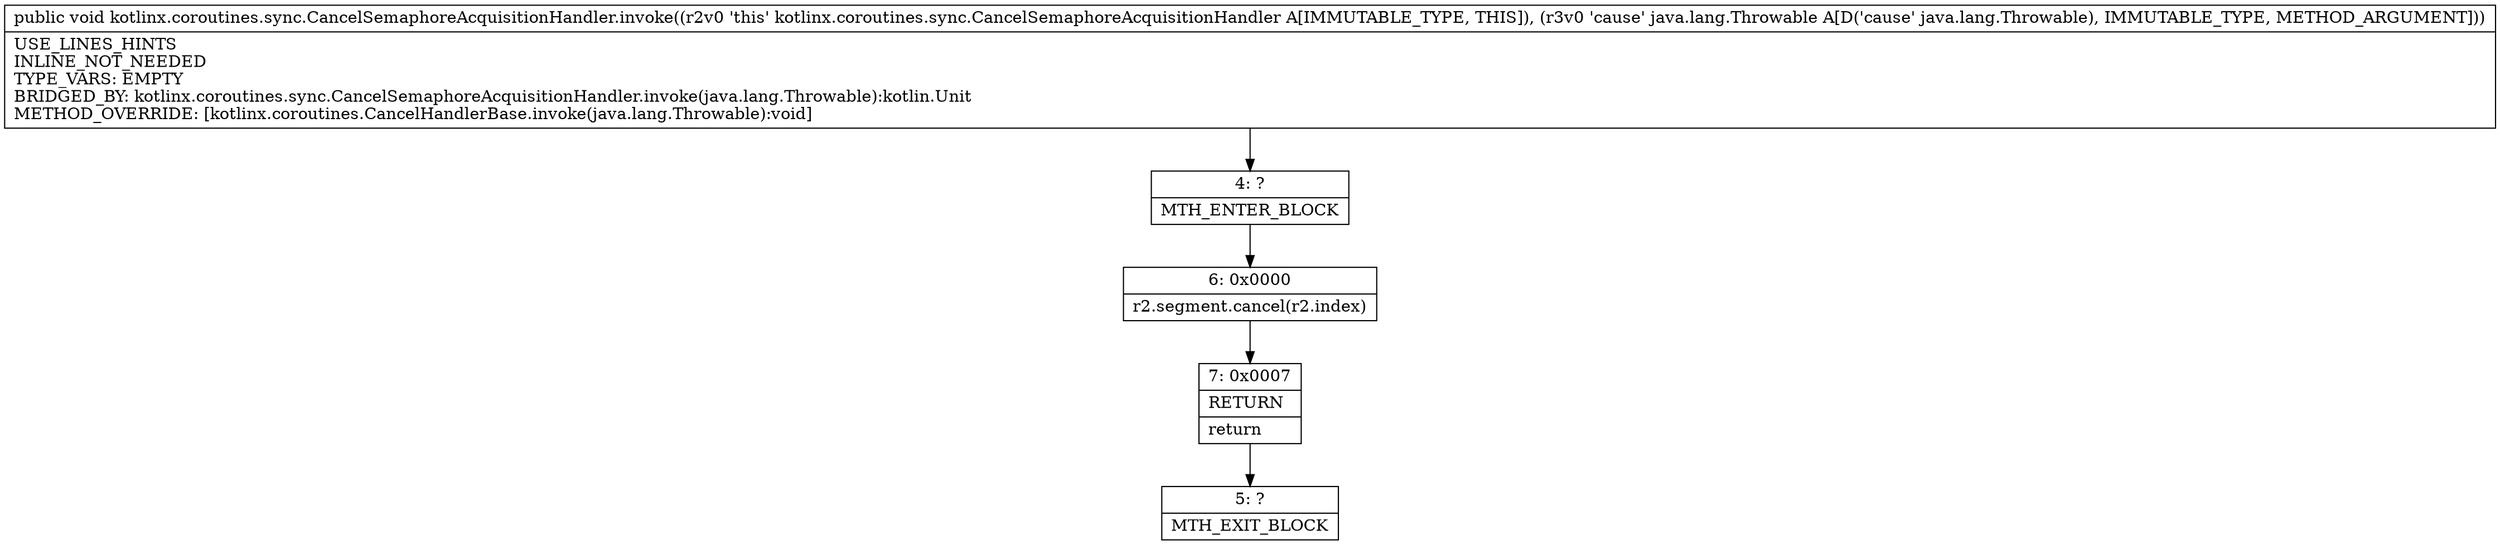 digraph "CFG forkotlinx.coroutines.sync.CancelSemaphoreAcquisitionHandler.invoke(Ljava\/lang\/Throwable;)V" {
Node_4 [shape=record,label="{4\:\ ?|MTH_ENTER_BLOCK\l}"];
Node_6 [shape=record,label="{6\:\ 0x0000|r2.segment.cancel(r2.index)\l}"];
Node_7 [shape=record,label="{7\:\ 0x0007|RETURN\l|return\l}"];
Node_5 [shape=record,label="{5\:\ ?|MTH_EXIT_BLOCK\l}"];
MethodNode[shape=record,label="{public void kotlinx.coroutines.sync.CancelSemaphoreAcquisitionHandler.invoke((r2v0 'this' kotlinx.coroutines.sync.CancelSemaphoreAcquisitionHandler A[IMMUTABLE_TYPE, THIS]), (r3v0 'cause' java.lang.Throwable A[D('cause' java.lang.Throwable), IMMUTABLE_TYPE, METHOD_ARGUMENT]))  | USE_LINES_HINTS\lINLINE_NOT_NEEDED\lTYPE_VARS: EMPTY\lBRIDGED_BY: kotlinx.coroutines.sync.CancelSemaphoreAcquisitionHandler.invoke(java.lang.Throwable):kotlin.Unit\lMETHOD_OVERRIDE: [kotlinx.coroutines.CancelHandlerBase.invoke(java.lang.Throwable):void]\l}"];
MethodNode -> Node_4;Node_4 -> Node_6;
Node_6 -> Node_7;
Node_7 -> Node_5;
}

